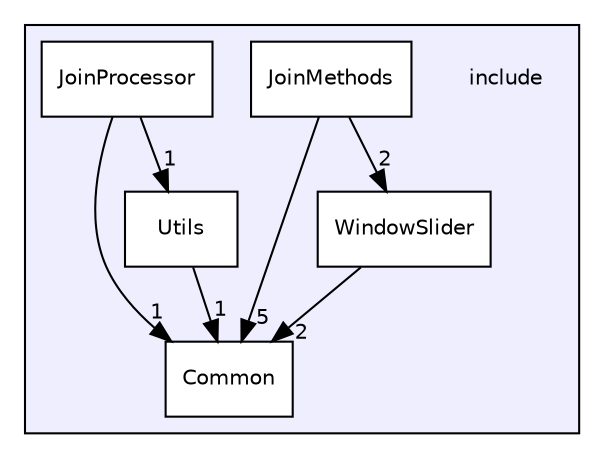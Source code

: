 digraph "include" {
  compound=true
  node [ fontsize="10", fontname="Helvetica"];
  edge [ labelfontsize="10", labelfontname="Helvetica"];
  subgraph clusterdir_d44c64559bbebec7f509842c48db8b23 {
    graph [ bgcolor="#eeeeff", pencolor="black", label="" URL="dir_d44c64559bbebec7f509842c48db8b23.html"];
    dir_d44c64559bbebec7f509842c48db8b23 [shape=plaintext label="include"];
  dir_4e88733bde07f70aee18672f1ff34c79 [shape=box label="Common" fillcolor="white" style="filled" URL="dir_4e88733bde07f70aee18672f1ff34c79.html"];
  dir_c257a94909c206d50efc94cbbe26f908 [shape=box label="JoinMethods" fillcolor="white" style="filled" URL="dir_c257a94909c206d50efc94cbbe26f908.html"];
  dir_3a2146b16b7b7487199f0add244c9d6b [shape=box label="JoinProcessor" fillcolor="white" style="filled" URL="dir_3a2146b16b7b7487199f0add244c9d6b.html"];
  dir_2d1d991c66e7a032b2ab80c11328e79c [shape=box label="Utils" fillcolor="white" style="filled" URL="dir_2d1d991c66e7a032b2ab80c11328e79c.html"];
  dir_34445532ae09f585cee27beb5e8a4d84 [shape=box label="WindowSlider" fillcolor="white" style="filled" URL="dir_34445532ae09f585cee27beb5e8a4d84.html"];
  }
  dir_3a2146b16b7b7487199f0add244c9d6b->dir_2d1d991c66e7a032b2ab80c11328e79c [headlabel="1", labeldistance=1.5 headhref="dir_000003_000004.html"];
  dir_3a2146b16b7b7487199f0add244c9d6b->dir_4e88733bde07f70aee18672f1ff34c79 [headlabel="1", labeldistance=1.5 headhref="dir_000003_000001.html"];
  dir_c257a94909c206d50efc94cbbe26f908->dir_34445532ae09f585cee27beb5e8a4d84 [headlabel="2", labeldistance=1.5 headhref="dir_000002_000005.html"];
  dir_c257a94909c206d50efc94cbbe26f908->dir_4e88733bde07f70aee18672f1ff34c79 [headlabel="5", labeldistance=1.5 headhref="dir_000002_000001.html"];
  dir_34445532ae09f585cee27beb5e8a4d84->dir_4e88733bde07f70aee18672f1ff34c79 [headlabel="2", labeldistance=1.5 headhref="dir_000005_000001.html"];
  dir_2d1d991c66e7a032b2ab80c11328e79c->dir_4e88733bde07f70aee18672f1ff34c79 [headlabel="1", labeldistance=1.5 headhref="dir_000004_000001.html"];
}
